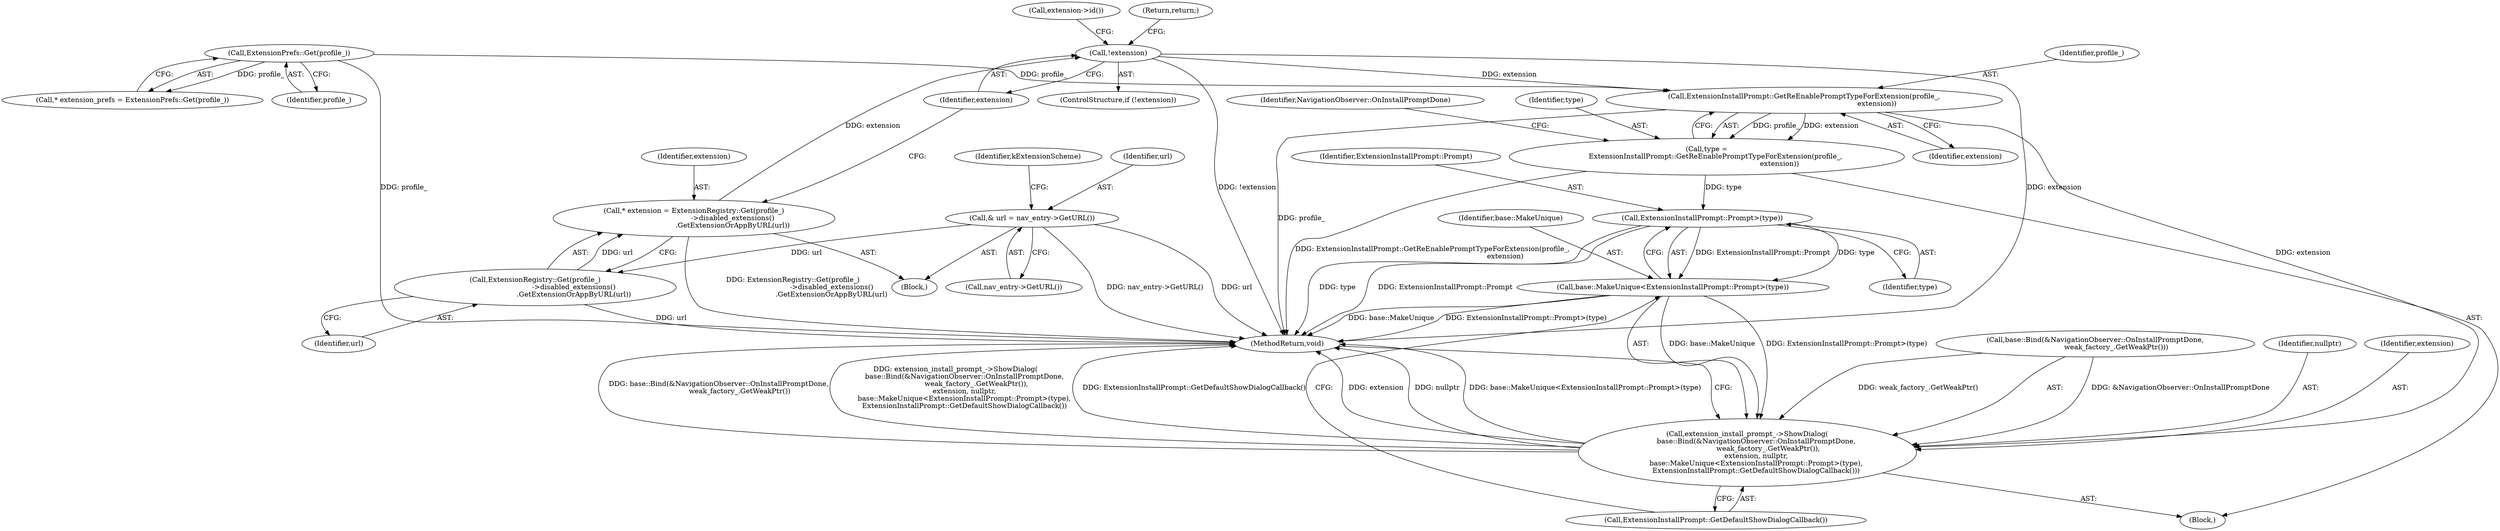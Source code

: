 digraph "0_Chrome_56a84aa67bb071a33a48ac1481b555c48e0a9a59@pointer" {
"1000165" [label="(Call,ExtensionInstallPrompt::GetReEnablePromptTypeForExtension(profile_,\n                                                                  extension))"];
"1000147" [label="(Call,ExtensionPrefs::Get(profile_))"];
"1000130" [label="(Call,!extension)"];
"1000125" [label="(Call,* extension = ExtensionRegistry::Get(profile_)\n                                   ->disabled_extensions()\n                                   .GetExtensionOrAppByURL(url))"];
"1000127" [label="(Call,ExtensionRegistry::Get(profile_)\n                                   ->disabled_extensions()\n                                   .GetExtensionOrAppByURL(url))"];
"1000116" [label="(Call,& url = nav_entry->GetURL())"];
"1000163" [label="(Call,type =\n        ExtensionInstallPrompt::GetReEnablePromptTypeForExtension(profile_,\n                                                                  extension))"];
"1000177" [label="(Call,ExtensionInstallPrompt::Prompt>(type))"];
"1000175" [label="(Call,base::MakeUnique<ExtensionInstallPrompt::Prompt>(type))"];
"1000168" [label="(Call,extension_install_prompt_->ShowDialog(\n        base::Bind(&NavigationObserver::OnInstallPromptDone,\n                   weak_factory_.GetWeakPtr()),\n        extension, nullptr,\n        base::MakeUnique<ExtensionInstallPrompt::Prompt>(type),\n        ExtensionInstallPrompt::GetDefaultShowDialogCallback()))"];
"1000169" [label="(Call,base::Bind(&NavigationObserver::OnInstallPromptDone,\n                   weak_factory_.GetWeakPtr()))"];
"1000174" [label="(Identifier,nullptr)"];
"1000163" [label="(Call,type =\n        ExtensionInstallPrompt::GetReEnablePromptTypeForExtension(profile_,\n                                                                  extension))"];
"1000175" [label="(Call,base::MakeUnique<ExtensionInstallPrompt::Prompt>(type))"];
"1000126" [label="(Identifier,extension)"];
"1000178" [label="(Identifier,ExtensionInstallPrompt::Prompt)"];
"1000122" [label="(Identifier,kExtensionScheme)"];
"1000147" [label="(Call,ExtensionPrefs::Get(profile_))"];
"1000177" [label="(Call,ExtensionInstallPrompt::Prompt>(type))"];
"1000179" [label="(Identifier,type)"];
"1000118" [label="(Call,nav_entry->GetURL())"];
"1000138" [label="(Call,extension->id())"];
"1000181" [label="(MethodReturn,void)"];
"1000130" [label="(Call,!extension)"];
"1000171" [label="(Identifier,NavigationObserver::OnInstallPromptDone)"];
"1000102" [label="(Block,)"];
"1000165" [label="(Call,ExtensionInstallPrompt::GetReEnablePromptTypeForExtension(profile_,\n                                                                  extension))"];
"1000168" [label="(Call,extension_install_prompt_->ShowDialog(\n        base::Bind(&NavigationObserver::OnInstallPromptDone,\n                   weak_factory_.GetWeakPtr()),\n        extension, nullptr,\n        base::MakeUnique<ExtensionInstallPrompt::Prompt>(type),\n        ExtensionInstallPrompt::GetDefaultShowDialogCallback()))"];
"1000125" [label="(Call,* extension = ExtensionRegistry::Get(profile_)\n                                   ->disabled_extensions()\n                                   .GetExtensionOrAppByURL(url))"];
"1000116" [label="(Call,& url = nav_entry->GetURL())"];
"1000152" [label="(Block,)"];
"1000173" [label="(Identifier,extension)"];
"1000166" [label="(Identifier,profile_)"];
"1000117" [label="(Identifier,url)"];
"1000148" [label="(Identifier,profile_)"];
"1000164" [label="(Identifier,type)"];
"1000129" [label="(ControlStructure,if (!extension))"];
"1000176" [label="(Identifier,base::MakeUnique)"];
"1000180" [label="(Call,ExtensionInstallPrompt::GetDefaultShowDialogCallback())"];
"1000145" [label="(Call,* extension_prefs = ExtensionPrefs::Get(profile_))"];
"1000127" [label="(Call,ExtensionRegistry::Get(profile_)\n                                   ->disabled_extensions()\n                                   .GetExtensionOrAppByURL(url))"];
"1000132" [label="(Return,return;)"];
"1000131" [label="(Identifier,extension)"];
"1000128" [label="(Identifier,url)"];
"1000167" [label="(Identifier,extension)"];
"1000165" -> "1000163"  [label="AST: "];
"1000165" -> "1000167"  [label="CFG: "];
"1000166" -> "1000165"  [label="AST: "];
"1000167" -> "1000165"  [label="AST: "];
"1000163" -> "1000165"  [label="CFG: "];
"1000165" -> "1000181"  [label="DDG: profile_"];
"1000165" -> "1000163"  [label="DDG: profile_"];
"1000165" -> "1000163"  [label="DDG: extension"];
"1000147" -> "1000165"  [label="DDG: profile_"];
"1000130" -> "1000165"  [label="DDG: extension"];
"1000165" -> "1000168"  [label="DDG: extension"];
"1000147" -> "1000145"  [label="AST: "];
"1000147" -> "1000148"  [label="CFG: "];
"1000148" -> "1000147"  [label="AST: "];
"1000145" -> "1000147"  [label="CFG: "];
"1000147" -> "1000181"  [label="DDG: profile_"];
"1000147" -> "1000145"  [label="DDG: profile_"];
"1000130" -> "1000129"  [label="AST: "];
"1000130" -> "1000131"  [label="CFG: "];
"1000131" -> "1000130"  [label="AST: "];
"1000132" -> "1000130"  [label="CFG: "];
"1000138" -> "1000130"  [label="CFG: "];
"1000130" -> "1000181"  [label="DDG: !extension"];
"1000130" -> "1000181"  [label="DDG: extension"];
"1000125" -> "1000130"  [label="DDG: extension"];
"1000125" -> "1000102"  [label="AST: "];
"1000125" -> "1000127"  [label="CFG: "];
"1000126" -> "1000125"  [label="AST: "];
"1000127" -> "1000125"  [label="AST: "];
"1000131" -> "1000125"  [label="CFG: "];
"1000125" -> "1000181"  [label="DDG: ExtensionRegistry::Get(profile_)\n                                   ->disabled_extensions()\n                                   .GetExtensionOrAppByURL(url)"];
"1000127" -> "1000125"  [label="DDG: url"];
"1000127" -> "1000128"  [label="CFG: "];
"1000128" -> "1000127"  [label="AST: "];
"1000127" -> "1000181"  [label="DDG: url"];
"1000116" -> "1000127"  [label="DDG: url"];
"1000116" -> "1000102"  [label="AST: "];
"1000116" -> "1000118"  [label="CFG: "];
"1000117" -> "1000116"  [label="AST: "];
"1000118" -> "1000116"  [label="AST: "];
"1000122" -> "1000116"  [label="CFG: "];
"1000116" -> "1000181"  [label="DDG: nav_entry->GetURL()"];
"1000116" -> "1000181"  [label="DDG: url"];
"1000163" -> "1000152"  [label="AST: "];
"1000164" -> "1000163"  [label="AST: "];
"1000171" -> "1000163"  [label="CFG: "];
"1000163" -> "1000181"  [label="DDG: ExtensionInstallPrompt::GetReEnablePromptTypeForExtension(profile_,\n                                                                  extension)"];
"1000163" -> "1000177"  [label="DDG: type"];
"1000177" -> "1000175"  [label="AST: "];
"1000177" -> "1000179"  [label="CFG: "];
"1000178" -> "1000177"  [label="AST: "];
"1000179" -> "1000177"  [label="AST: "];
"1000175" -> "1000177"  [label="CFG: "];
"1000177" -> "1000181"  [label="DDG: ExtensionInstallPrompt::Prompt"];
"1000177" -> "1000181"  [label="DDG: type"];
"1000177" -> "1000175"  [label="DDG: ExtensionInstallPrompt::Prompt"];
"1000177" -> "1000175"  [label="DDG: type"];
"1000175" -> "1000168"  [label="AST: "];
"1000176" -> "1000175"  [label="AST: "];
"1000180" -> "1000175"  [label="CFG: "];
"1000175" -> "1000181"  [label="DDG: base::MakeUnique"];
"1000175" -> "1000181"  [label="DDG: ExtensionInstallPrompt::Prompt>(type)"];
"1000175" -> "1000168"  [label="DDG: base::MakeUnique"];
"1000175" -> "1000168"  [label="DDG: ExtensionInstallPrompt::Prompt>(type)"];
"1000168" -> "1000152"  [label="AST: "];
"1000168" -> "1000180"  [label="CFG: "];
"1000169" -> "1000168"  [label="AST: "];
"1000173" -> "1000168"  [label="AST: "];
"1000174" -> "1000168"  [label="AST: "];
"1000180" -> "1000168"  [label="AST: "];
"1000181" -> "1000168"  [label="CFG: "];
"1000168" -> "1000181"  [label="DDG: base::Bind(&NavigationObserver::OnInstallPromptDone,\n                   weak_factory_.GetWeakPtr())"];
"1000168" -> "1000181"  [label="DDG: extension_install_prompt_->ShowDialog(\n        base::Bind(&NavigationObserver::OnInstallPromptDone,\n                   weak_factory_.GetWeakPtr()),\n        extension, nullptr,\n        base::MakeUnique<ExtensionInstallPrompt::Prompt>(type),\n        ExtensionInstallPrompt::GetDefaultShowDialogCallback())"];
"1000168" -> "1000181"  [label="DDG: ExtensionInstallPrompt::GetDefaultShowDialogCallback()"];
"1000168" -> "1000181"  [label="DDG: extension"];
"1000168" -> "1000181"  [label="DDG: nullptr"];
"1000168" -> "1000181"  [label="DDG: base::MakeUnique<ExtensionInstallPrompt::Prompt>(type)"];
"1000169" -> "1000168"  [label="DDG: &NavigationObserver::OnInstallPromptDone"];
"1000169" -> "1000168"  [label="DDG: weak_factory_.GetWeakPtr()"];
}
